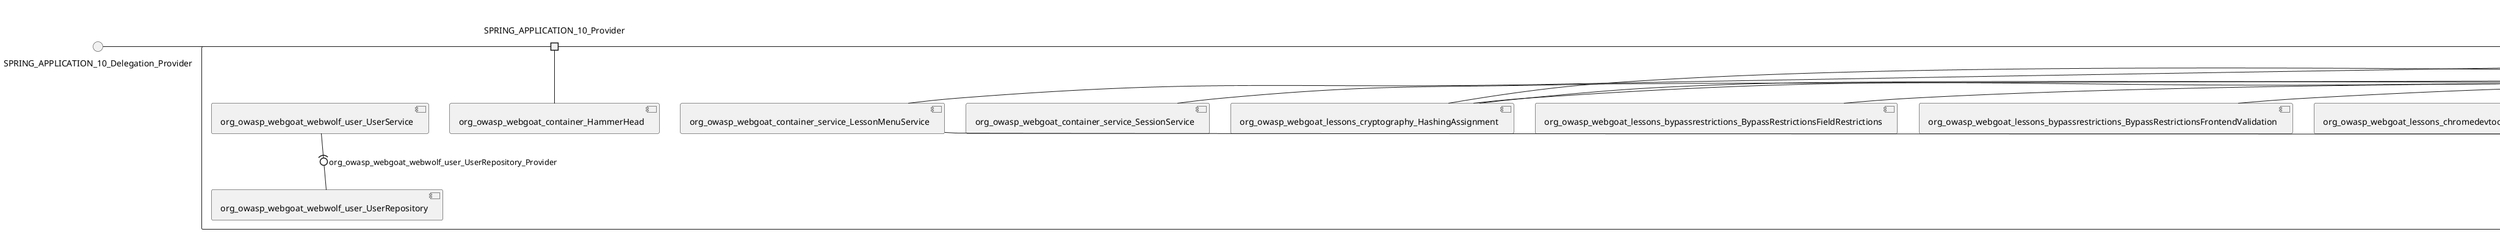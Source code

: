 @startuml
skinparam fixCircleLabelOverlapping true
skinparam componentStyle uml2
() SPRING_APPLICATION_10_Delegation_Provider
() SPRING_APPLICATION_11_Delegation_Provider
() SPRING_APPLICATION_2_Delegation_Provider
() SPRING_APPLICATION_3_Delegation_Provider
() SPRING_APPLICATION_4_Delegation_Provider
() SPRING_APPLICATION_5_Delegation_Provider
() SPRING_APPLICATION_6_Delegation_Provider
() SPRING_APPLICATION_7_Delegation_Provider
() SPRING_APPLICATION_8_Delegation_Provider
() SPRING_APPLICATION_9_Delegation_Provider
() SPRING_APPLICATION_BypassRestrictions_FieldRestrictions_POST_Delegation_Provider
() SPRING_APPLICATION_BypassRestrictions_frontendValidation_POST_Delegation_Provider
() SPRING_APPLICATION_ChromeDevTools_dummy_POST_Delegation_Provider
() SPRING_APPLICATION_ChromeDevTools_network_POST_Delegation_Provider
() SPRING_APPLICATION_CrossSiteScriptingStored_stored_xss_POST_Delegation_Provider
() SPRING_APPLICATION_CrossSiteScriptingStored_stored_xss_follow_up_POST_Delegation_Provider
() SPRING_APPLICATION_CrossSiteScripting_attack1_POST_Delegation_Provider
() SPRING_APPLICATION_CrossSiteScripting_attack3_POST_Delegation_Provider
() SPRING_APPLICATION_CrossSiteScripting_attack4_POST_Delegation_Provider
() SPRING_APPLICATION_CrossSiteScripting_attack5a_GET_Delegation_Provider
() SPRING_APPLICATION_CrossSiteScripting_attack6a_POST_Delegation_Provider
() SPRING_APPLICATION_CrossSiteScripting_dom_follow_up_POST_Delegation_Provider
() SPRING_APPLICATION_CrossSiteScripting_phone_home_xss_POST_Delegation_Provider
() SPRING_APPLICATION_CrossSiteScripting_quiz_GET_POST_Delegation_Provider
() SPRING_APPLICATION_Delegation_Provider
() SPRING_APPLICATION_GET_10_Delegation_Provider
() SPRING_APPLICATION_GET_11_Delegation_Provider
() SPRING_APPLICATION_GET_12_Delegation_Provider
() SPRING_APPLICATION_GET_13_Delegation_Provider
() SPRING_APPLICATION_GET_14_Delegation_Provider
() SPRING_APPLICATION_GET_2_Delegation_Provider
() SPRING_APPLICATION_GET_3_Delegation_Provider
() SPRING_APPLICATION_GET_4_Delegation_Provider
() SPRING_APPLICATION_GET_5_Delegation_Provider
() SPRING_APPLICATION_GET_6_Delegation_Provider
() SPRING_APPLICATION_GET_7_Delegation_Provider
() SPRING_APPLICATION_GET_8_Delegation_Provider
() SPRING_APPLICATION_GET_9_Delegation_Provider
() SPRING_APPLICATION_GET_Delegation_Provider
() SPRING_APPLICATION_HtmlTampering_task_POST_Delegation_Provider
() SPRING_APPLICATION_HttpBasics_attack1_POST_Delegation_Provider
() SPRING_APPLICATION_HttpBasics_attack2_POST_Delegation_Provider
() SPRING_APPLICATION_IDOR_diff_attributes_POST_Delegation_Provider
() SPRING_APPLICATION_IDOR_login_POST_Delegation_Provider
() SPRING_APPLICATION_IDOR_profile_alt_path_POST_Delegation_Provider
() SPRING_APPLICATION_InsecureDeserialization_task_POST_Delegation_Provider
() SPRING_APPLICATION_InsecureLogin_Delegation_Provider
() SPRING_APPLICATION_JWT_decode_POST_Delegation_Provider
() SPRING_APPLICATION_JWT_jku_Delegation_Provider
() SPRING_APPLICATION_JWT_kid_Delegation_Provider
() SPRING_APPLICATION_JWT_quiz_GET_POST_Delegation_Provider
() SPRING_APPLICATION_JWT_refresh_Delegation_Provider
() SPRING_APPLICATION_JWT_secret_POST_Delegation_Provider
() SPRING_APPLICATION_JWT_votings_Delegation_Provider
() SPRING_APPLICATION_LogSpoofing_log_bleeding_POST_Delegation_Provider
() SPRING_APPLICATION_LogSpoofing_log_spoofing_POST_Delegation_Provider
() SPRING_APPLICATION_POST_10_Delegation_Provider
() SPRING_APPLICATION_POST_11_Delegation_Provider
() SPRING_APPLICATION_POST_12_Delegation_Provider
() SPRING_APPLICATION_POST_13_Delegation_Provider
() SPRING_APPLICATION_POST_14_Delegation_Provider
() SPRING_APPLICATION_POST_15_Delegation_Provider
() SPRING_APPLICATION_POST_16_Delegation_Provider
() SPRING_APPLICATION_POST_17_Delegation_Provider
() SPRING_APPLICATION_POST_18_Delegation_Provider
() SPRING_APPLICATION_POST_2_Delegation_Provider
() SPRING_APPLICATION_POST_3_Delegation_Provider
() SPRING_APPLICATION_POST_4_Delegation_Provider
() SPRING_APPLICATION_POST_5_Delegation_Provider
() SPRING_APPLICATION_POST_6_Delegation_Provider
() SPRING_APPLICATION_POST_7_Delegation_Provider
() SPRING_APPLICATION_POST_8_Delegation_Provider
() SPRING_APPLICATION_POST_9_Delegation_Provider
() SPRING_APPLICATION_POST_Delegation_Provider
() SPRING_APPLICATION_PUT_Delegation_Provider
() SPRING_APPLICATION_PasswordReset_ForgotPassword_create_password_reset_link_POST_Delegation_Provider
() SPRING_APPLICATION_PasswordReset_SecurityQuestions_POST_Delegation_Provider
() SPRING_APPLICATION_PasswordReset_reset_Delegation_Provider
() SPRING_APPLICATION_PasswordReset_simple_mail_reset_POST_Delegation_Provider
() SPRING_APPLICATION_PathTraversal_profile_picture_GET_Delegation_Provider
() SPRING_APPLICATION_PathTraversal_profile_picture_fix_GET_Delegation_Provider
() SPRING_APPLICATION_PathTraversal_profile_upload_POST_Delegation_Provider
() SPRING_APPLICATION_PathTraversal_profile_upload_fix_POST_Delegation_Provider
() SPRING_APPLICATION_PathTraversal_profile_upload_remove_user_input_POST_Delegation_Provider
() SPRING_APPLICATION_PathTraversal_random_POST_Delegation_Provider
() SPRING_APPLICATION_PathTraversal_random_picture_GET_Delegation_Provider
() SPRING_APPLICATION_PathTraversal_zip_slip_Delegation_Provider
() SPRING_APPLICATION_SSRF_task1_POST_Delegation_Provider
() SPRING_APPLICATION_SSRF_task2_POST_Delegation_Provider
() SPRING_APPLICATION_SecurePasswords_assignment_POST_Delegation_Provider
() SPRING_APPLICATION_SqlInjectionAdvanced_attack6a_POST_Delegation_Provider
() SPRING_APPLICATION_SqlInjectionAdvanced_attack6b_POST_Delegation_Provider
() SPRING_APPLICATION_SqlInjectionAdvanced_challenge_Login_POST_Delegation_Provider
() SPRING_APPLICATION_SqlInjectionAdvanced_challenge_PUT_Delegation_Provider
() SPRING_APPLICATION_SqlInjectionAdvanced_quiz_GET_POST_Delegation_Provider
() SPRING_APPLICATION_SqlInjectionMitigations_attack10a_POST_Delegation_Provider
() SPRING_APPLICATION_SqlInjectionMitigations_attack10b_POST_Delegation_Provider
() SPRING_APPLICATION_SqlInjectionMitigations_attack12a_POST_Delegation_Provider
() SPRING_APPLICATION_SqlInjectionMitigations_servers_GET_Delegation_Provider
() SPRING_APPLICATION_SqlInjection_assignment5a_POST_Delegation_Provider
() SPRING_APPLICATION_SqlInjection_assignment5b_POST_Delegation_Provider
() SPRING_APPLICATION_SqlInjection_attack10_POST_Delegation_Provider
() SPRING_APPLICATION_SqlInjection_attack2_POST_Delegation_Provider
() SPRING_APPLICATION_SqlInjection_attack3_POST_Delegation_Provider
() SPRING_APPLICATION_SqlInjection_attack4_POST_Delegation_Provider
() SPRING_APPLICATION_SqlInjection_attack5_POST_Delegation_Provider
() SPRING_APPLICATION_SqlInjection_attack8_POST_Delegation_Provider
() SPRING_APPLICATION_SqlInjection_attack9_POST_Delegation_Provider
() SPRING_APPLICATION_SqlOnlyInputValidationOnKeywords_attack_POST_Delegation_Provider
() SPRING_APPLICATION_SqlOnlyInputValidation_attack_POST_Delegation_Provider
() SPRING_APPLICATION_VulnerableComponents_attack1_POST_Delegation_Provider
() SPRING_APPLICATION_WebWolf_GET_Delegation_Provider
() SPRING_APPLICATION_WebWolf_landing_Delegation_Provider
() SPRING_APPLICATION_WebWolf_mail_Delegation_Provider
() SPRING_APPLICATION_challenge_1_POST_Delegation_Provider
() SPRING_APPLICATION_challenge_5_POST_Delegation_Provider
() SPRING_APPLICATION_challenge_7_Delegation_Provider
() SPRING_APPLICATION_challenge_8_Delegation_Provider
() SPRING_APPLICATION_challenge_logo_Delegation_Provider
() SPRING_APPLICATION_cia_quiz_GET_POST_Delegation_Provider
() SPRING_APPLICATION_clientSideFiltering_attack1_POST_Delegation_Provider
() SPRING_APPLICATION_clientSideFiltering_challenge_store_coupons_GET_Delegation_Provider
() SPRING_APPLICATION_clientSideFiltering_getItForFree_POST_Delegation_Provider
() SPRING_APPLICATION_clientSideFiltering_salaries_GET_Delegation_Provider
() SPRING_APPLICATION_crypto_encoding_basic_auth_POST_Delegation_Provider
() SPRING_APPLICATION_crypto_encoding_xor_POST_Delegation_Provider
() SPRING_APPLICATION_crypto_hashing_POST_Delegation_Provider
() SPRING_APPLICATION_crypto_secure_defaults_POST_Delegation_Provider
() SPRING_APPLICATION_crypto_signing_verify_POST_Delegation_Provider
() SPRING_APPLICATION_csrf_feedback_message_POST_Delegation_Provider
() SPRING_APPLICATION_csrf_review_POST_Delegation_Provider
() SPRING_APPLICATION_files_GET_Delegation_Provider
() SPRING_APPLICATION_fileupload_POST_Delegation_Provider
() SPRING_APPLICATION_jwt_Delegation_Provider
() SPRING_APPLICATION_landing_Delegation_Provider
() SPRING_APPLICATION_lesson_template_Delegation_Provider
() SPRING_APPLICATION_login_oauth_mvc_GET_Delegation_Provider
() SPRING_APPLICATION_mail_DELETE_GET_POST_Delegation_Provider
() SPRING_APPLICATION_register_mvc_POST_Delegation_Provider
() SPRING_APPLICATION_registration_GET_Delegation_Provider
() SPRING_APPLICATION_requests_GET_Delegation_Provider
() SPRING_APPLICATION_scoreboard_data_GET_Delegation_Provider
() SPRING_APPLICATION_server_directory_GET_Delegation_Provider
() SPRING_APPLICATION_service_debug_labels_mvc_Delegation_Provider
() SPRING_APPLICATION_service_lessonoverview_mvc_GET_Delegation_Provider
() SPRING_APPLICATION_xxe_comments_GET_Delegation_Provider
rectangle System {
[org_owasp_webgoat_container_HammerHead] [[webgoat-webgoat.repository#_DO6u0syfEe-H7v1DrfFcMg]]
[org_owasp_webgoat_container_WebWolfRedirect] [[webgoat-webgoat.repository#_DO6u0syfEe-H7v1DrfFcMg]]
[org_owasp_webgoat_container_controller_StartLesson] [[webgoat-webgoat.repository#_DO6u0syfEe-H7v1DrfFcMg]]
[org_owasp_webgoat_container_controller_Welcome] [[webgoat-webgoat.repository#_DO6u0syfEe-H7v1DrfFcMg]]
[org_owasp_webgoat_container_i18n_PluginMessages_Provider] [[webgoat-webgoat.repository#_DO6u0syfEe-H7v1DrfFcMg]]
[org_owasp_webgoat_container_report_ReportCardController] [[webgoat-webgoat.repository#_DO6u0syfEe-H7v1DrfFcMg]]
[org_owasp_webgoat_container_service_EnvironmentService] [[webgoat-webgoat.repository#_DO6u0syfEe-H7v1DrfFcMg]]
[org_owasp_webgoat_container_service_HintService] [[webgoat-webgoat.repository#_DO6u0syfEe-H7v1DrfFcMg]]
[org_owasp_webgoat_container_service_LabelDebugService] [[webgoat-webgoat.repository#_DO6u0syfEe-H7v1DrfFcMg]]
[org_owasp_webgoat_container_service_LabelService] [[webgoat-webgoat.repository#_DO6u0syfEe-H7v1DrfFcMg]]
[org_owasp_webgoat_container_service_LessonInfoService] [[webgoat-webgoat.repository#_DO6u0syfEe-H7v1DrfFcMg]]
[org_owasp_webgoat_container_service_LessonMenuService] [[webgoat-webgoat.repository#_DO6u0syfEe-H7v1DrfFcMg]]
[org_owasp_webgoat_container_service_LessonProgressService] [[webgoat-webgoat.repository#_DO6u0syfEe-H7v1DrfFcMg]]
[org_owasp_webgoat_container_service_RestartLessonService] [[webgoat-webgoat.repository#_DO6u0syfEe-H7v1DrfFcMg]]
[org_owasp_webgoat_container_service_SessionService] [[webgoat-webgoat.repository#_DO6u0syfEe-H7v1DrfFcMg]]
[org_owasp_webgoat_container_session_LessonSession_Provider] [[webgoat-webgoat.repository#_DO6u0syfEe-H7v1DrfFcMg]]
[org_owasp_webgoat_container_users_RegistrationController] [[webgoat-webgoat.repository#_DO6u0syfEe-H7v1DrfFcMg]]
[org_owasp_webgoat_container_users_Scoreboard] [[webgoat-webgoat.repository#_DO6u0syfEe-H7v1DrfFcMg]]
[org_owasp_webgoat_container_users_UserProgressRepository] [[webgoat-webgoat.repository#_DO6u0syfEe-H7v1DrfFcMg]]
[org_owasp_webgoat_container_users_UserRepository] [[webgoat-webgoat.repository#_DO6u0syfEe-H7v1DrfFcMg]]
[org_owasp_webgoat_container_users_UserService] [[webgoat-webgoat.repository#_DO6u0syfEe-H7v1DrfFcMg]]
[org_owasp_webgoat_lessons_authbypass_VerifyAccount] [[webgoat-webgoat.repository#_DO6u0syfEe-H7v1DrfFcMg]]
[org_owasp_webgoat_lessons_bypassrestrictions_BypassRestrictionsFieldRestrictions] [[webgoat-webgoat.repository#_DO6u0syfEe-H7v1DrfFcMg]]
[org_owasp_webgoat_lessons_bypassrestrictions_BypassRestrictionsFrontendValidation] [[webgoat-webgoat.repository#_DO6u0syfEe-H7v1DrfFcMg]]
[org_owasp_webgoat_lessons_challenges_FlagController] [[webgoat-webgoat.repository#_DO6u0syfEe-H7v1DrfFcMg]]
[org_owasp_webgoat_lessons_challenges_challenge1_Assignment1] [[webgoat-webgoat.repository#_DO6u0syfEe-H7v1DrfFcMg]]
[org_owasp_webgoat_lessons_challenges_challenge1_ImageServlet] [[webgoat-webgoat.repository#_DO6u0syfEe-H7v1DrfFcMg]]
[org_owasp_webgoat_lessons_challenges_challenge5_Assignment5] [[webgoat-webgoat.repository#_DO6u0syfEe-H7v1DrfFcMg]]
[org_owasp_webgoat_lessons_challenges_challenge7_Assignment7] [[webgoat-webgoat.repository#_DO6u0syfEe-H7v1DrfFcMg]]
[org_owasp_webgoat_lessons_challenges_challenge8_Assignment8] [[webgoat-webgoat.repository#_DO6u0syfEe-H7v1DrfFcMg]]
[org_owasp_webgoat_lessons_chromedevtools_NetworkDummy] [[webgoat-webgoat.repository#_DO6u0syfEe-H7v1DrfFcMg]]
[org_owasp_webgoat_lessons_chromedevtools_NetworkLesson] [[webgoat-webgoat.repository#_DO6u0syfEe-H7v1DrfFcMg]]
[org_owasp_webgoat_lessons_cia_CIAQuiz] [[webgoat-webgoat.repository#_DO6u0syfEe-H7v1DrfFcMg]]
[org_owasp_webgoat_lessons_clientsidefiltering_ClientSideFilteringAssignment] [[webgoat-webgoat.repository#_DO6u0syfEe-H7v1DrfFcMg]]
[org_owasp_webgoat_lessons_clientsidefiltering_ClientSideFilteringFreeAssignment] [[webgoat-webgoat.repository#_DO6u0syfEe-H7v1DrfFcMg]]
[org_owasp_webgoat_lessons_clientsidefiltering_Salaries] [[webgoat-webgoat.repository#_DO6u0syfEe-H7v1DrfFcMg]]
[org_owasp_webgoat_lessons_clientsidefiltering_ShopEndpoint] [[webgoat-webgoat.repository#_DO6u0syfEe-H7v1DrfFcMg]]
[org_owasp_webgoat_lessons_cryptography_EncodingAssignment] [[webgoat-webgoat.repository#_DO6u0syfEe-H7v1DrfFcMg]]
[org_owasp_webgoat_lessons_cryptography_HashingAssignment] [[webgoat-webgoat.repository#_DO6u0syfEe-H7v1DrfFcMg]]
[org_owasp_webgoat_lessons_cryptography_SecureDefaultsAssignment] [[webgoat-webgoat.repository#_DO6u0syfEe-H7v1DrfFcMg]]
[org_owasp_webgoat_lessons_cryptography_SigningAssignment] [[webgoat-webgoat.repository#_DO6u0syfEe-H7v1DrfFcMg]]
[org_owasp_webgoat_lessons_cryptography_XOREncodingAssignment] [[webgoat-webgoat.repository#_DO6u0syfEe-H7v1DrfFcMg]]
[org_owasp_webgoat_lessons_csrf_CSRFConfirmFlag1] [[webgoat-webgoat.repository#_DO6u0syfEe-H7v1DrfFcMg]]
[org_owasp_webgoat_lessons_csrf_CSRFFeedback] [[webgoat-webgoat.repository#_DO6u0syfEe-H7v1DrfFcMg]]
[org_owasp_webgoat_lessons_csrf_CSRFGetFlag] [[webgoat-webgoat.repository#_DO6u0syfEe-H7v1DrfFcMg]]
[org_owasp_webgoat_lessons_csrf_CSRFLogin] [[webgoat-webgoat.repository#_DO6u0syfEe-H7v1DrfFcMg]]
[org_owasp_webgoat_lessons_csrf_ForgedReviews] [[webgoat-webgoat.repository#_DO6u0syfEe-H7v1DrfFcMg]]
[org_owasp_webgoat_lessons_deserialization_InsecureDeserializationTask] [[webgoat-webgoat.repository#_DO6u0syfEe-H7v1DrfFcMg]]
[org_owasp_webgoat_lessons_hijacksession_HijackSessionAssignment] [[webgoat-webgoat.repository#_DO6u0syfEe-H7v1DrfFcMg]]
[org_owasp_webgoat_lessons_htmltampering_HtmlTamperingTask] [[webgoat-webgoat.repository#_DO6u0syfEe-H7v1DrfFcMg]]
[org_owasp_webgoat_lessons_httpbasics_HttpBasicsLesson] [[webgoat-webgoat.repository#_DO6u0syfEe-H7v1DrfFcMg]]
[org_owasp_webgoat_lessons_httpbasics_HttpBasicsQuiz] [[webgoat-webgoat.repository#_DO6u0syfEe-H7v1DrfFcMg]]
[org_owasp_webgoat_lessons_httpproxies_HttpBasicsInterceptRequest] [[webgoat-webgoat.repository#_DO6u0syfEe-H7v1DrfFcMg]]
[org_owasp_webgoat_lessons_idor_IDORDiffAttributes] [[webgoat-webgoat.repository#_DO6u0syfEe-H7v1DrfFcMg]]
[org_owasp_webgoat_lessons_idor_IDOREditOtherProfile] [[webgoat-webgoat.repository#_DO6u0syfEe-H7v1DrfFcMg]]
[org_owasp_webgoat_lessons_idor_IDORLogin] [[webgoat-webgoat.repository#_DO6u0syfEe-H7v1DrfFcMg]]
[org_owasp_webgoat_lessons_idor_IDORViewOtherProfile] [[webgoat-webgoat.repository#_DO6u0syfEe-H7v1DrfFcMg]]
[org_owasp_webgoat_lessons_idor_IDORViewOwnProfile] [[webgoat-webgoat.repository#_DO6u0syfEe-H7v1DrfFcMg]]
[org_owasp_webgoat_lessons_idor_IDORViewOwnProfileAltUrl] [[webgoat-webgoat.repository#_DO6u0syfEe-H7v1DrfFcMg]]
[org_owasp_webgoat_lessons_insecurelogin_InsecureLoginTask] [[webgoat-webgoat.repository#_DO6u0syfEe-H7v1DrfFcMg]]
[org_owasp_webgoat_lessons_jwt_JWTDecodeEndpoint] [[webgoat-webgoat.repository#_DO6u0syfEe-H7v1DrfFcMg]]
[org_owasp_webgoat_lessons_jwt_JWTQuiz] [[webgoat-webgoat.repository#_DO6u0syfEe-H7v1DrfFcMg]]
[org_owasp_webgoat_lessons_jwt_JWTRefreshEndpoint] [[webgoat-webgoat.repository#_DO6u0syfEe-H7v1DrfFcMg]]
[org_owasp_webgoat_lessons_jwt_JWTSecretKeyEndpoint] [[webgoat-webgoat.repository#_DO6u0syfEe-H7v1DrfFcMg]]
[org_owasp_webgoat_lessons_jwt_JWTVotesEndpoint] [[webgoat-webgoat.repository#_DO6u0syfEe-H7v1DrfFcMg]]
[org_owasp_webgoat_lessons_jwt_claimmisuse_JWTHeaderJKUEndpoint] [[webgoat-webgoat.repository#_DO6u0syfEe-H7v1DrfFcMg]]
[org_owasp_webgoat_lessons_jwt_claimmisuse_JWTHeaderKIDEndpoint] [[webgoat-webgoat.repository#_DO6u0syfEe-H7v1DrfFcMg]]
[org_owasp_webgoat_lessons_lessontemplate_SampleAttack] [[webgoat-webgoat.repository#_DO6u0syfEe-H7v1DrfFcMg]]
[org_owasp_webgoat_lessons_logging_LogBleedingTask] [[webgoat-webgoat.repository#_DO6u0syfEe-H7v1DrfFcMg]]
[org_owasp_webgoat_lessons_logging_LogSpoofingTask] [[webgoat-webgoat.repository#_DO6u0syfEe-H7v1DrfFcMg]]
[org_owasp_webgoat_lessons_missingac_MissingFunctionACHiddenMenus] [[webgoat-webgoat.repository#_DO6u0syfEe-H7v1DrfFcMg]]
[org_owasp_webgoat_lessons_missingac_MissingFunctionACUsers] [[webgoat-webgoat.repository#_DO6u0syfEe-H7v1DrfFcMg]]
[org_owasp_webgoat_lessons_missingac_MissingFunctionACYourHash] [[webgoat-webgoat.repository#_DO6u0syfEe-H7v1DrfFcMg]]
[org_owasp_webgoat_lessons_missingac_MissingFunctionACYourHashAdmin] [[webgoat-webgoat.repository#_DO6u0syfEe-H7v1DrfFcMg]]
[org_owasp_webgoat_lessons_passwordreset_QuestionsAssignment] [[webgoat-webgoat.repository#_DO6u0syfEe-H7v1DrfFcMg]]
[org_owasp_webgoat_lessons_passwordreset_ResetLinkAssignment] [[webgoat-webgoat.repository#_DO6u0syfEe-H7v1DrfFcMg]]
[org_owasp_webgoat_lessons_passwordreset_ResetLinkAssignmentForgotPassword] [[webgoat-webgoat.repository#_DO6u0syfEe-H7v1DrfFcMg]]
[org_owasp_webgoat_lessons_passwordreset_SecurityQuestionAssignment] [[webgoat-webgoat.repository#_DO6u0syfEe-H7v1DrfFcMg]]
[org_owasp_webgoat_lessons_passwordreset_SimpleMailAssignment] [[webgoat-webgoat.repository#_DO6u0syfEe-H7v1DrfFcMg]]
[org_owasp_webgoat_lessons_pathtraversal_ProfileUpload] [[webgoat-webgoat.repository#_DO6u0syfEe-H7v1DrfFcMg]]
[org_owasp_webgoat_lessons_pathtraversal_ProfileUploadFix] [[webgoat-webgoat.repository#_DO6u0syfEe-H7v1DrfFcMg]]
[org_owasp_webgoat_lessons_pathtraversal_ProfileUploadRemoveUserInput] [[webgoat-webgoat.repository#_DO6u0syfEe-H7v1DrfFcMg]]
[org_owasp_webgoat_lessons_pathtraversal_ProfileUploadRetrieval] [[webgoat-webgoat.repository#_DO6u0syfEe-H7v1DrfFcMg]]
[org_owasp_webgoat_lessons_pathtraversal_ProfileZipSlip] [[webgoat-webgoat.repository#_DO6u0syfEe-H7v1DrfFcMg]]
[org_owasp_webgoat_lessons_securepasswords_SecurePasswordsAssignment] [[webgoat-webgoat.repository#_DO6u0syfEe-H7v1DrfFcMg]]
[org_owasp_webgoat_lessons_spoofcookie_SpoofCookieAssignment] [[webgoat-webgoat.repository#_DO6u0syfEe-H7v1DrfFcMg]]
[org_owasp_webgoat_lessons_sqlinjection_advanced_SqlInjectionChallenge] [[webgoat-webgoat.repository#_DO6u0syfEe-H7v1DrfFcMg]]
[org_owasp_webgoat_lessons_sqlinjection_advanced_SqlInjectionChallengeLogin] [[webgoat-webgoat.repository#_DO6u0syfEe-H7v1DrfFcMg]]
[org_owasp_webgoat_lessons_sqlinjection_advanced_SqlInjectionLesson6a] [[webgoat-webgoat.repository#_DO6u0syfEe-H7v1DrfFcMg]]
[org_owasp_webgoat_lessons_sqlinjection_advanced_SqlInjectionLesson6b] [[webgoat-webgoat.repository#_DO6u0syfEe-H7v1DrfFcMg]]
[org_owasp_webgoat_lessons_sqlinjection_advanced_SqlInjectionQuiz] [[webgoat-webgoat.repository#_DO6u0syfEe-H7v1DrfFcMg]]
[org_owasp_webgoat_lessons_sqlinjection_introduction_SqlInjectionLesson10] [[webgoat-webgoat.repository#_DO6u0syfEe-H7v1DrfFcMg]]
[org_owasp_webgoat_lessons_sqlinjection_introduction_SqlInjectionLesson2] [[webgoat-webgoat.repository#_DO6u0syfEe-H7v1DrfFcMg]]
[org_owasp_webgoat_lessons_sqlinjection_introduction_SqlInjectionLesson3] [[webgoat-webgoat.repository#_DO6u0syfEe-H7v1DrfFcMg]]
[org_owasp_webgoat_lessons_sqlinjection_introduction_SqlInjectionLesson4] [[webgoat-webgoat.repository#_DO6u0syfEe-H7v1DrfFcMg]]
[org_owasp_webgoat_lessons_sqlinjection_introduction_SqlInjectionLesson5] [[webgoat-webgoat.repository#_DO6u0syfEe-H7v1DrfFcMg]]
[org_owasp_webgoat_lessons_sqlinjection_introduction_SqlInjectionLesson5a] [[webgoat-webgoat.repository#_DO6u0syfEe-H7v1DrfFcMg]]
[org_owasp_webgoat_lessons_sqlinjection_introduction_SqlInjectionLesson5b] [[webgoat-webgoat.repository#_DO6u0syfEe-H7v1DrfFcMg]]
[org_owasp_webgoat_lessons_sqlinjection_introduction_SqlInjectionLesson8] [[webgoat-webgoat.repository#_DO6u0syfEe-H7v1DrfFcMg]]
[org_owasp_webgoat_lessons_sqlinjection_introduction_SqlInjectionLesson9] [[webgoat-webgoat.repository#_DO6u0syfEe-H7v1DrfFcMg]]
[org_owasp_webgoat_lessons_sqlinjection_mitigation_Servers] [[webgoat-webgoat.repository#_DO6u0syfEe-H7v1DrfFcMg]]
[org_owasp_webgoat_lessons_sqlinjection_mitigation_SqlInjectionLesson10a] [[webgoat-webgoat.repository#_DO6u0syfEe-H7v1DrfFcMg]]
[org_owasp_webgoat_lessons_sqlinjection_mitigation_SqlInjectionLesson10b] [[webgoat-webgoat.repository#_DO6u0syfEe-H7v1DrfFcMg]]
[org_owasp_webgoat_lessons_sqlinjection_mitigation_SqlInjectionLesson13] [[webgoat-webgoat.repository#_DO6u0syfEe-H7v1DrfFcMg]]
[org_owasp_webgoat_lessons_sqlinjection_mitigation_SqlOnlyInputValidation] [[webgoat-webgoat.repository#_DO6u0syfEe-H7v1DrfFcMg]]
[org_owasp_webgoat_lessons_sqlinjection_mitigation_SqlOnlyInputValidationOnKeywords] [[webgoat-webgoat.repository#_DO6u0syfEe-H7v1DrfFcMg]]
[org_owasp_webgoat_lessons_ssrf_SSRFTask1] [[webgoat-webgoat.repository#_DO6u0syfEe-H7v1DrfFcMg]]
[org_owasp_webgoat_lessons_ssrf_SSRFTask2] [[webgoat-webgoat.repository#_DO6u0syfEe-H7v1DrfFcMg]]
[org_owasp_webgoat_lessons_vulnerablecomponents_VulnerableComponentsLesson] [[webgoat-webgoat.repository#_DO6u0syfEe-H7v1DrfFcMg]]
[org_owasp_webgoat_lessons_webwolfintroduction_LandingAssignment] [[webgoat-webgoat.repository#_DO6u0syfEe-H7v1DrfFcMg]]
[org_owasp_webgoat_lessons_webwolfintroduction_MailAssignment] [[webgoat-webgoat.repository#_DO6u0syfEe-H7v1DrfFcMg]]
[org_owasp_webgoat_lessons_xss_CrossSiteScriptingLesson1] [[webgoat-webgoat.repository#_DO6u0syfEe-H7v1DrfFcMg]]
[org_owasp_webgoat_lessons_xss_CrossSiteScriptingLesson5a] [[webgoat-webgoat.repository#_DO6u0syfEe-H7v1DrfFcMg]]
[org_owasp_webgoat_lessons_xss_CrossSiteScriptingLesson6a] [[webgoat-webgoat.repository#_DO6u0syfEe-H7v1DrfFcMg]]
[org_owasp_webgoat_lessons_xss_CrossSiteScriptingQuiz] [[webgoat-webgoat.repository#_DO6u0syfEe-H7v1DrfFcMg]]
[org_owasp_webgoat_lessons_xss_DOMCrossSiteScripting] [[webgoat-webgoat.repository#_DO6u0syfEe-H7v1DrfFcMg]]
[org_owasp_webgoat_lessons_xss_DOMCrossSiteScriptingVerifier] [[webgoat-webgoat.repository#_DO6u0syfEe-H7v1DrfFcMg]]
[org_owasp_webgoat_lessons_xss_mitigation_CrossSiteScriptingLesson3] [[webgoat-webgoat.repository#_DO6u0syfEe-H7v1DrfFcMg]]
[org_owasp_webgoat_lessons_xss_mitigation_CrossSiteScriptingLesson4] [[webgoat-webgoat.repository#_DO6u0syfEe-H7v1DrfFcMg]]
[org_owasp_webgoat_lessons_xss_stored_StoredCrossSiteScriptingVerifier] [[webgoat-webgoat.repository#_DO6u0syfEe-H7v1DrfFcMg]]
[org_owasp_webgoat_lessons_xss_stored_StoredXssComments] [[webgoat-webgoat.repository#_DO6u0syfEe-H7v1DrfFcMg]]
[org_owasp_webgoat_lessons_xxe_BlindSendFileAssignment] [[webgoat-webgoat.repository#_DO6u0syfEe-H7v1DrfFcMg]]
[org_owasp_webgoat_lessons_xxe_CommentsEndpoint] [[webgoat-webgoat.repository#_DO6u0syfEe-H7v1DrfFcMg]]
[org_owasp_webgoat_lessons_xxe_ContentTypeAssignment] [[webgoat-webgoat.repository#_DO6u0syfEe-H7v1DrfFcMg]]
[org_owasp_webgoat_lessons_xxe_SimpleXXE] [[webgoat-webgoat.repository#_DO6u0syfEe-H7v1DrfFcMg]]
[org_owasp_webgoat_webwolf_FileServer] [[webgoat-webgoat.repository#_DO6u0syfEe-H7v1DrfFcMg]]
[org_owasp_webgoat_webwolf_jwt_JWTController] [[webgoat-webgoat.repository#_DO6u0syfEe-H7v1DrfFcMg]]
[org_owasp_webgoat_webwolf_mailbox_MailboxController] [[webgoat-webgoat.repository#_DO6u0syfEe-H7v1DrfFcMg]]
[org_owasp_webgoat_webwolf_mailbox_MailboxRepository] [[webgoat-webgoat.repository#_DO6u0syfEe-H7v1DrfFcMg]]
[org_owasp_webgoat_webwolf_requests_LandingPage] [[webgoat-webgoat.repository#_DO6u0syfEe-H7v1DrfFcMg]]
[org_owasp_webgoat_webwolf_requests_Requests] [[webgoat-webgoat.repository#_DO6u0syfEe-H7v1DrfFcMg]]
[org_owasp_webgoat_webwolf_user_UserRepository] [[webgoat-webgoat.repository#_DO6u0syfEe-H7v1DrfFcMg]]
[org_owasp_webgoat_webwolf_user_UserService] [[webgoat-webgoat.repository#_DO6u0syfEe-H7v1DrfFcMg]]
port SPRING_APPLICATION_10_Provider
SPRING_APPLICATION_10_Delegation_Provider - SPRING_APPLICATION_10_Provider
SPRING_APPLICATION_10_Provider - [org_owasp_webgoat_container_HammerHead]
port SPRING_APPLICATION_11_Provider
SPRING_APPLICATION_11_Delegation_Provider - SPRING_APPLICATION_11_Provider
SPRING_APPLICATION_11_Provider - [org_owasp_webgoat_lessons_xxe_SimpleXXE]
port SPRING_APPLICATION_2_Provider
SPRING_APPLICATION_2_Delegation_Provider - SPRING_APPLICATION_2_Provider
SPRING_APPLICATION_2_Provider - [org_owasp_webgoat_lessons_cryptography_HashingAssignment]
port SPRING_APPLICATION_3_Provider
SPRING_APPLICATION_3_Delegation_Provider - SPRING_APPLICATION_3_Provider
SPRING_APPLICATION_3_Provider - [org_owasp_webgoat_lessons_cryptography_SigningAssignment]
port SPRING_APPLICATION_4_Provider
SPRING_APPLICATION_4_Delegation_Provider - SPRING_APPLICATION_4_Provider
SPRING_APPLICATION_4_Provider - [org_owasp_webgoat_container_service_LessonMenuService]
port SPRING_APPLICATION_5_Provider
SPRING_APPLICATION_5_Delegation_Provider - SPRING_APPLICATION_5_Provider
SPRING_APPLICATION_5_Provider - [org_owasp_webgoat_container_service_LabelDebugService]
port SPRING_APPLICATION_6_Provider
SPRING_APPLICATION_6_Delegation_Provider - SPRING_APPLICATION_6_Provider
SPRING_APPLICATION_6_Provider - [org_owasp_webgoat_container_service_SessionService]
port SPRING_APPLICATION_7_Provider
SPRING_APPLICATION_7_Delegation_Provider - SPRING_APPLICATION_7_Provider
SPRING_APPLICATION_7_Provider - [org_owasp_webgoat_lessons_cryptography_HashingAssignment]
port SPRING_APPLICATION_8_Provider
SPRING_APPLICATION_8_Delegation_Provider - SPRING_APPLICATION_8_Provider
SPRING_APPLICATION_8_Provider - [org_owasp_webgoat_lessons_jwt_JWTSecretKeyEndpoint]
port SPRING_APPLICATION_9_Provider
SPRING_APPLICATION_9_Delegation_Provider - SPRING_APPLICATION_9_Provider
SPRING_APPLICATION_9_Provider - [org_owasp_webgoat_webwolf_FileServer]
port SPRING_APPLICATION_BypassRestrictions_FieldRestrictions_POST_Provider
SPRING_APPLICATION_BypassRestrictions_FieldRestrictions_POST_Delegation_Provider - SPRING_APPLICATION_BypassRestrictions_FieldRestrictions_POST_Provider
SPRING_APPLICATION_BypassRestrictions_FieldRestrictions_POST_Provider - [org_owasp_webgoat_lessons_bypassrestrictions_BypassRestrictionsFieldRestrictions]
port SPRING_APPLICATION_BypassRestrictions_frontendValidation_POST_Provider
SPRING_APPLICATION_BypassRestrictions_frontendValidation_POST_Delegation_Provider - SPRING_APPLICATION_BypassRestrictions_frontendValidation_POST_Provider
SPRING_APPLICATION_BypassRestrictions_frontendValidation_POST_Provider - [org_owasp_webgoat_lessons_bypassrestrictions_BypassRestrictionsFrontendValidation]
port SPRING_APPLICATION_ChromeDevTools_dummy_POST_Provider
SPRING_APPLICATION_ChromeDevTools_dummy_POST_Delegation_Provider - SPRING_APPLICATION_ChromeDevTools_dummy_POST_Provider
SPRING_APPLICATION_ChromeDevTools_dummy_POST_Provider - [org_owasp_webgoat_lessons_chromedevtools_NetworkDummy]
port SPRING_APPLICATION_ChromeDevTools_network_POST_Provider
SPRING_APPLICATION_ChromeDevTools_network_POST_Delegation_Provider - SPRING_APPLICATION_ChromeDevTools_network_POST_Provider
SPRING_APPLICATION_ChromeDevTools_network_POST_Provider - [org_owasp_webgoat_lessons_chromedevtools_NetworkLesson]
port SPRING_APPLICATION_CrossSiteScriptingStored_stored_xss_POST_Provider
SPRING_APPLICATION_CrossSiteScriptingStored_stored_xss_POST_Delegation_Provider - SPRING_APPLICATION_CrossSiteScriptingStored_stored_xss_POST_Provider
SPRING_APPLICATION_CrossSiteScriptingStored_stored_xss_POST_Provider - [org_owasp_webgoat_lessons_xss_stored_StoredXssComments]
port SPRING_APPLICATION_CrossSiteScriptingStored_stored_xss_follow_up_POST_Provider
SPRING_APPLICATION_CrossSiteScriptingStored_stored_xss_follow_up_POST_Delegation_Provider - SPRING_APPLICATION_CrossSiteScriptingStored_stored_xss_follow_up_POST_Provider
SPRING_APPLICATION_CrossSiteScriptingStored_stored_xss_follow_up_POST_Provider - [org_owasp_webgoat_lessons_xss_stored_StoredCrossSiteScriptingVerifier]
port SPRING_APPLICATION_CrossSiteScripting_attack1_POST_Provider
SPRING_APPLICATION_CrossSiteScripting_attack1_POST_Delegation_Provider - SPRING_APPLICATION_CrossSiteScripting_attack1_POST_Provider
SPRING_APPLICATION_CrossSiteScripting_attack1_POST_Provider - [org_owasp_webgoat_lessons_xss_CrossSiteScriptingLesson1]
port SPRING_APPLICATION_CrossSiteScripting_attack3_POST_Provider
SPRING_APPLICATION_CrossSiteScripting_attack3_POST_Delegation_Provider - SPRING_APPLICATION_CrossSiteScripting_attack3_POST_Provider
SPRING_APPLICATION_CrossSiteScripting_attack3_POST_Provider - [org_owasp_webgoat_lessons_xss_mitigation_CrossSiteScriptingLesson3]
port SPRING_APPLICATION_CrossSiteScripting_attack4_POST_Provider
SPRING_APPLICATION_CrossSiteScripting_attack4_POST_Delegation_Provider - SPRING_APPLICATION_CrossSiteScripting_attack4_POST_Provider
SPRING_APPLICATION_CrossSiteScripting_attack4_POST_Provider - [org_owasp_webgoat_lessons_xss_mitigation_CrossSiteScriptingLesson4]
port SPRING_APPLICATION_CrossSiteScripting_attack5a_GET_Provider
SPRING_APPLICATION_CrossSiteScripting_attack5a_GET_Delegation_Provider - SPRING_APPLICATION_CrossSiteScripting_attack5a_GET_Provider
SPRING_APPLICATION_CrossSiteScripting_attack5a_GET_Provider - [org_owasp_webgoat_lessons_xss_CrossSiteScriptingLesson5a]
port SPRING_APPLICATION_CrossSiteScripting_attack6a_POST_Provider
SPRING_APPLICATION_CrossSiteScripting_attack6a_POST_Delegation_Provider - SPRING_APPLICATION_CrossSiteScripting_attack6a_POST_Provider
SPRING_APPLICATION_CrossSiteScripting_attack6a_POST_Provider - [org_owasp_webgoat_lessons_xss_CrossSiteScriptingLesson6a]
port SPRING_APPLICATION_CrossSiteScripting_dom_follow_up_POST_Provider
SPRING_APPLICATION_CrossSiteScripting_dom_follow_up_POST_Delegation_Provider - SPRING_APPLICATION_CrossSiteScripting_dom_follow_up_POST_Provider
SPRING_APPLICATION_CrossSiteScripting_dom_follow_up_POST_Provider - [org_owasp_webgoat_lessons_xss_DOMCrossSiteScriptingVerifier]
port SPRING_APPLICATION_CrossSiteScripting_phone_home_xss_POST_Provider
SPRING_APPLICATION_CrossSiteScripting_phone_home_xss_POST_Delegation_Provider - SPRING_APPLICATION_CrossSiteScripting_phone_home_xss_POST_Provider
SPRING_APPLICATION_CrossSiteScripting_phone_home_xss_POST_Provider - [org_owasp_webgoat_lessons_xss_DOMCrossSiteScripting]
port SPRING_APPLICATION_CrossSiteScripting_quiz_GET_POST_Provider
SPRING_APPLICATION_CrossSiteScripting_quiz_GET_POST_Delegation_Provider - SPRING_APPLICATION_CrossSiteScripting_quiz_GET_POST_Provider
SPRING_APPLICATION_CrossSiteScripting_quiz_GET_POST_Provider - [org_owasp_webgoat_lessons_xss_CrossSiteScriptingQuiz]
port SPRING_APPLICATION_Provider
SPRING_APPLICATION_Delegation_Provider - SPRING_APPLICATION_Provider
SPRING_APPLICATION_Provider - [org_owasp_webgoat_lessons_httpproxies_HttpBasicsInterceptRequest]
port SPRING_APPLICATION_GET_10_Provider
SPRING_APPLICATION_GET_10_Delegation_Provider - SPRING_APPLICATION_GET_10_Provider
SPRING_APPLICATION_GET_10_Provider - [org_owasp_webgoat_lessons_cryptography_EncodingAssignment]
port SPRING_APPLICATION_GET_11_Provider
SPRING_APPLICATION_GET_11_Delegation_Provider - SPRING_APPLICATION_GET_11_Provider
SPRING_APPLICATION_GET_11_Provider - [org_owasp_webgoat_lessons_spoofcookie_SpoofCookieAssignment]
port SPRING_APPLICATION_GET_12_Provider
SPRING_APPLICATION_GET_12_Delegation_Provider - SPRING_APPLICATION_GET_12_Provider
SPRING_APPLICATION_GET_12_Provider - [org_owasp_webgoat_container_service_LabelService]
port SPRING_APPLICATION_GET_13_Provider
SPRING_APPLICATION_GET_13_Delegation_Provider - SPRING_APPLICATION_GET_13_Provider
SPRING_APPLICATION_GET_13_Provider - [org_owasp_webgoat_container_service_RestartLessonService]
port SPRING_APPLICATION_GET_14_Provider
SPRING_APPLICATION_GET_14_Delegation_Provider - SPRING_APPLICATION_GET_14_Provider
SPRING_APPLICATION_GET_14_Provider - [org_owasp_webgoat_lessons_idor_IDORViewOwnProfile]
port SPRING_APPLICATION_GET_2_Provider
SPRING_APPLICATION_GET_2_Delegation_Provider - SPRING_APPLICATION_GET_2_Provider
SPRING_APPLICATION_GET_2_Provider - [org_owasp_webgoat_lessons_xss_stored_StoredXssComments]
port SPRING_APPLICATION_GET_3_Provider
SPRING_APPLICATION_GET_3_Delegation_Provider - SPRING_APPLICATION_GET_3_Provider
SPRING_APPLICATION_GET_3_Provider - [org_owasp_webgoat_container_service_LessonInfoService]
port SPRING_APPLICATION_GET_4_Provider
SPRING_APPLICATION_GET_4_Delegation_Provider - SPRING_APPLICATION_GET_4_Provider
SPRING_APPLICATION_GET_4_Provider - [org_owasp_webgoat_container_controller_Welcome]
port SPRING_APPLICATION_GET_5_Provider
SPRING_APPLICATION_GET_5_Delegation_Provider - SPRING_APPLICATION_GET_5_Provider
SPRING_APPLICATION_GET_5_Provider - [org_owasp_webgoat_container_report_ReportCardController]
port SPRING_APPLICATION_GET_6_Provider
SPRING_APPLICATION_GET_6_Delegation_Provider - SPRING_APPLICATION_GET_6_Provider
SPRING_APPLICATION_GET_6_Provider - [org_owasp_webgoat_lessons_idor_IDORViewOtherProfile]
port SPRING_APPLICATION_GET_7_Provider
SPRING_APPLICATION_GET_7_Delegation_Provider - SPRING_APPLICATION_GET_7_Provider
SPRING_APPLICATION_GET_7_Provider - [org_owasp_webgoat_container_controller_StartLesson]
port SPRING_APPLICATION_GET_8_Provider
SPRING_APPLICATION_GET_8_Delegation_Provider - SPRING_APPLICATION_GET_8_Provider
SPRING_APPLICATION_GET_8_Provider - [org_owasp_webgoat_lessons_missingac_MissingFunctionACUsers]
port SPRING_APPLICATION_GET_9_Provider
SPRING_APPLICATION_GET_9_Delegation_Provider - SPRING_APPLICATION_GET_9_Provider
SPRING_APPLICATION_GET_9_Provider - [org_owasp_webgoat_lessons_csrf_ForgedReviews]
port SPRING_APPLICATION_GET_Provider
SPRING_APPLICATION_GET_Delegation_Provider - SPRING_APPLICATION_GET_Provider
SPRING_APPLICATION_GET_Provider - [org_owasp_webgoat_container_service_HintService]
port SPRING_APPLICATION_HtmlTampering_task_POST_Provider
SPRING_APPLICATION_HtmlTampering_task_POST_Delegation_Provider - SPRING_APPLICATION_HtmlTampering_task_POST_Provider
SPRING_APPLICATION_HtmlTampering_task_POST_Provider - [org_owasp_webgoat_lessons_htmltampering_HtmlTamperingTask]
port SPRING_APPLICATION_HttpBasics_attack1_POST_Provider
SPRING_APPLICATION_HttpBasics_attack1_POST_Delegation_Provider - SPRING_APPLICATION_HttpBasics_attack1_POST_Provider
SPRING_APPLICATION_HttpBasics_attack1_POST_Provider - [org_owasp_webgoat_lessons_httpbasics_HttpBasicsLesson]
port SPRING_APPLICATION_HttpBasics_attack2_POST_Provider
SPRING_APPLICATION_HttpBasics_attack2_POST_Delegation_Provider - SPRING_APPLICATION_HttpBasics_attack2_POST_Provider
SPRING_APPLICATION_HttpBasics_attack2_POST_Provider - [org_owasp_webgoat_lessons_httpbasics_HttpBasicsQuiz]
port SPRING_APPLICATION_IDOR_diff_attributes_POST_Provider
SPRING_APPLICATION_IDOR_diff_attributes_POST_Delegation_Provider - SPRING_APPLICATION_IDOR_diff_attributes_POST_Provider
SPRING_APPLICATION_IDOR_diff_attributes_POST_Provider - [org_owasp_webgoat_lessons_idor_IDORDiffAttributes]
port SPRING_APPLICATION_IDOR_login_POST_Provider
SPRING_APPLICATION_IDOR_login_POST_Delegation_Provider - SPRING_APPLICATION_IDOR_login_POST_Provider
SPRING_APPLICATION_IDOR_login_POST_Provider - [org_owasp_webgoat_lessons_idor_IDORLogin]
port SPRING_APPLICATION_IDOR_profile_alt_path_POST_Provider
SPRING_APPLICATION_IDOR_profile_alt_path_POST_Delegation_Provider - SPRING_APPLICATION_IDOR_profile_alt_path_POST_Provider
SPRING_APPLICATION_IDOR_profile_alt_path_POST_Provider - [org_owasp_webgoat_lessons_idor_IDORViewOwnProfileAltUrl]
port SPRING_APPLICATION_InsecureDeserialization_task_POST_Provider
SPRING_APPLICATION_InsecureDeserialization_task_POST_Delegation_Provider - SPRING_APPLICATION_InsecureDeserialization_task_POST_Provider
SPRING_APPLICATION_InsecureDeserialization_task_POST_Provider - [org_owasp_webgoat_lessons_deserialization_InsecureDeserializationTask]
port SPRING_APPLICATION_InsecureLogin_Provider
SPRING_APPLICATION_InsecureLogin_Delegation_Provider - SPRING_APPLICATION_InsecureLogin_Provider
SPRING_APPLICATION_InsecureLogin_Provider - [org_owasp_webgoat_lessons_insecurelogin_InsecureLoginTask]
port SPRING_APPLICATION_JWT_decode_POST_Provider
SPRING_APPLICATION_JWT_decode_POST_Delegation_Provider - SPRING_APPLICATION_JWT_decode_POST_Provider
SPRING_APPLICATION_JWT_decode_POST_Provider - [org_owasp_webgoat_lessons_jwt_JWTDecodeEndpoint]
port SPRING_APPLICATION_JWT_jku_Provider
SPRING_APPLICATION_JWT_jku_Delegation_Provider - SPRING_APPLICATION_JWT_jku_Provider
SPRING_APPLICATION_JWT_jku_Provider - [org_owasp_webgoat_lessons_jwt_claimmisuse_JWTHeaderJKUEndpoint]
port SPRING_APPLICATION_JWT_kid_Provider
SPRING_APPLICATION_JWT_kid_Delegation_Provider - SPRING_APPLICATION_JWT_kid_Provider
SPRING_APPLICATION_JWT_kid_Provider - [org_owasp_webgoat_lessons_jwt_claimmisuse_JWTHeaderKIDEndpoint]
port SPRING_APPLICATION_JWT_quiz_GET_POST_Provider
SPRING_APPLICATION_JWT_quiz_GET_POST_Delegation_Provider - SPRING_APPLICATION_JWT_quiz_GET_POST_Provider
SPRING_APPLICATION_JWT_quiz_GET_POST_Provider - [org_owasp_webgoat_lessons_jwt_JWTQuiz]
port SPRING_APPLICATION_JWT_refresh_Provider
SPRING_APPLICATION_JWT_refresh_Delegation_Provider - SPRING_APPLICATION_JWT_refresh_Provider
SPRING_APPLICATION_JWT_refresh_Provider - [org_owasp_webgoat_lessons_jwt_JWTRefreshEndpoint]
port SPRING_APPLICATION_JWT_secret_POST_Provider
SPRING_APPLICATION_JWT_secret_POST_Delegation_Provider - SPRING_APPLICATION_JWT_secret_POST_Provider
SPRING_APPLICATION_JWT_secret_POST_Provider - [org_owasp_webgoat_lessons_jwt_JWTSecretKeyEndpoint]
port SPRING_APPLICATION_JWT_votings_Provider
SPRING_APPLICATION_JWT_votings_Delegation_Provider - SPRING_APPLICATION_JWT_votings_Provider
SPRING_APPLICATION_JWT_votings_Provider - [org_owasp_webgoat_lessons_jwt_JWTVotesEndpoint]
port SPRING_APPLICATION_LogSpoofing_log_bleeding_POST_Provider
SPRING_APPLICATION_LogSpoofing_log_bleeding_POST_Delegation_Provider - SPRING_APPLICATION_LogSpoofing_log_bleeding_POST_Provider
SPRING_APPLICATION_LogSpoofing_log_bleeding_POST_Provider - [org_owasp_webgoat_lessons_logging_LogBleedingTask]
port SPRING_APPLICATION_LogSpoofing_log_spoofing_POST_Provider
SPRING_APPLICATION_LogSpoofing_log_spoofing_POST_Delegation_Provider - SPRING_APPLICATION_LogSpoofing_log_spoofing_POST_Provider
SPRING_APPLICATION_LogSpoofing_log_spoofing_POST_Provider - [org_owasp_webgoat_lessons_logging_LogSpoofingTask]
port SPRING_APPLICATION_POST_10_Provider
SPRING_APPLICATION_POST_10_Delegation_Provider - SPRING_APPLICATION_POST_10_Provider
SPRING_APPLICATION_POST_10_Provider - [org_owasp_webgoat_lessons_spoofcookie_SpoofCookieAssignment]
port SPRING_APPLICATION_POST_11_Provider
SPRING_APPLICATION_POST_11_Delegation_Provider - SPRING_APPLICATION_POST_11_Provider
SPRING_APPLICATION_POST_11_Provider - [org_owasp_webgoat_lessons_csrf_CSRFConfirmFlag1]
port SPRING_APPLICATION_POST_12_Provider
SPRING_APPLICATION_POST_12_Delegation_Provider - SPRING_APPLICATION_POST_12_Provider
SPRING_APPLICATION_POST_12_Provider - [org_owasp_webgoat_lessons_authbypass_VerifyAccount]
port SPRING_APPLICATION_POST_13_Provider
SPRING_APPLICATION_POST_13_Delegation_Provider - SPRING_APPLICATION_POST_13_Provider
SPRING_APPLICATION_POST_13_Provider - [org_owasp_webgoat_lessons_missingac_MissingFunctionACHiddenMenus]
port SPRING_APPLICATION_POST_14_Provider
SPRING_APPLICATION_POST_14_Delegation_Provider - SPRING_APPLICATION_POST_14_Provider
SPRING_APPLICATION_POST_14_Provider - [org_owasp_webgoat_lessons_xxe_SimpleXXE]
port SPRING_APPLICATION_POST_15_Provider
SPRING_APPLICATION_POST_15_Delegation_Provider - SPRING_APPLICATION_POST_15_Provider
SPRING_APPLICATION_POST_15_Provider - [org_owasp_webgoat_lessons_chromedevtools_NetworkLesson]
port SPRING_APPLICATION_POST_16_Provider
SPRING_APPLICATION_POST_16_Delegation_Provider - SPRING_APPLICATION_POST_16_Provider
SPRING_APPLICATION_POST_16_Provider - [org_owasp_webgoat_lessons_missingac_MissingFunctionACYourHash]
port SPRING_APPLICATION_POST_17_Provider
SPRING_APPLICATION_POST_17_Delegation_Provider - SPRING_APPLICATION_POST_17_Provider
SPRING_APPLICATION_POST_17_Provider - [org_owasp_webgoat_lessons_csrf_CSRFGetFlag]
port SPRING_APPLICATION_POST_18_Provider
SPRING_APPLICATION_POST_18_Delegation_Provider - SPRING_APPLICATION_POST_18_Provider
SPRING_APPLICATION_POST_18_Provider - [org_owasp_webgoat_lessons_csrf_CSRFLogin]
port SPRING_APPLICATION_POST_2_Provider
SPRING_APPLICATION_POST_2_Delegation_Provider - SPRING_APPLICATION_POST_2_Provider
SPRING_APPLICATION_POST_2_Provider - [org_owasp_webgoat_lessons_passwordreset_QuestionsAssignment]
port SPRING_APPLICATION_POST_3_Provider
SPRING_APPLICATION_POST_3_Delegation_Provider - SPRING_APPLICATION_POST_3_Provider
SPRING_APPLICATION_POST_3_Provider - [org_owasp_webgoat_lessons_xxe_BlindSendFileAssignment]
port SPRING_APPLICATION_POST_4_Provider
SPRING_APPLICATION_POST_4_Delegation_Provider - SPRING_APPLICATION_POST_4_Provider
SPRING_APPLICATION_POST_4_Provider - [org_owasp_webgoat_lessons_missingac_MissingFunctionACYourHashAdmin]
port SPRING_APPLICATION_POST_5_Provider
SPRING_APPLICATION_POST_5_Delegation_Provider - SPRING_APPLICATION_POST_5_Provider
SPRING_APPLICATION_POST_5_Provider - [org_owasp_webgoat_lessons_hijacksession_HijackSessionAssignment]
port SPRING_APPLICATION_POST_6_Provider
SPRING_APPLICATION_POST_6_Delegation_Provider - SPRING_APPLICATION_POST_6_Provider
SPRING_APPLICATION_POST_6_Provider - [org_owasp_webgoat_lessons_challenges_FlagController]
port SPRING_APPLICATION_POST_7_Provider
SPRING_APPLICATION_POST_7_Delegation_Provider - SPRING_APPLICATION_POST_7_Provider
SPRING_APPLICATION_POST_7_Provider - [org_owasp_webgoat_lessons_missingac_MissingFunctionACUsers]
port SPRING_APPLICATION_POST_8_Provider
SPRING_APPLICATION_POST_8_Delegation_Provider - SPRING_APPLICATION_POST_8_Provider
SPRING_APPLICATION_POST_8_Provider - [org_owasp_webgoat_lessons_passwordreset_SimpleMailAssignment]
port SPRING_APPLICATION_POST_9_Provider
SPRING_APPLICATION_POST_9_Delegation_Provider - SPRING_APPLICATION_POST_9_Provider
SPRING_APPLICATION_POST_9_Provider - [org_owasp_webgoat_lessons_xxe_ContentTypeAssignment]
port SPRING_APPLICATION_POST_Provider
SPRING_APPLICATION_POST_Delegation_Provider - SPRING_APPLICATION_POST_Provider
SPRING_APPLICATION_POST_Provider - [org_owasp_webgoat_lessons_csrf_CSRFFeedback]
port SPRING_APPLICATION_PUT_Provider
SPRING_APPLICATION_PUT_Delegation_Provider - SPRING_APPLICATION_PUT_Provider
SPRING_APPLICATION_PUT_Provider - [org_owasp_webgoat_lessons_idor_IDOREditOtherProfile]
port SPRING_APPLICATION_PasswordReset_ForgotPassword_create_password_reset_link_POST_Provider
SPRING_APPLICATION_PasswordReset_ForgotPassword_create_password_reset_link_POST_Delegation_Provider - SPRING_APPLICATION_PasswordReset_ForgotPassword_create_password_reset_link_POST_Provider
SPRING_APPLICATION_PasswordReset_ForgotPassword_create_password_reset_link_POST_Provider - [org_owasp_webgoat_lessons_passwordreset_ResetLinkAssignmentForgotPassword]
port SPRING_APPLICATION_PasswordReset_SecurityQuestions_POST_Provider
SPRING_APPLICATION_PasswordReset_SecurityQuestions_POST_Delegation_Provider - SPRING_APPLICATION_PasswordReset_SecurityQuestions_POST_Provider
SPRING_APPLICATION_PasswordReset_SecurityQuestions_POST_Provider - [org_owasp_webgoat_lessons_passwordreset_SecurityQuestionAssignment]
port SPRING_APPLICATION_PasswordReset_reset_Provider
SPRING_APPLICATION_PasswordReset_reset_Delegation_Provider - SPRING_APPLICATION_PasswordReset_reset_Provider
SPRING_APPLICATION_PasswordReset_reset_Provider - [org_owasp_webgoat_lessons_passwordreset_ResetLinkAssignment]
port SPRING_APPLICATION_PasswordReset_simple_mail_reset_POST_Provider
SPRING_APPLICATION_PasswordReset_simple_mail_reset_POST_Delegation_Provider - SPRING_APPLICATION_PasswordReset_simple_mail_reset_POST_Provider
SPRING_APPLICATION_PasswordReset_simple_mail_reset_POST_Provider - [org_owasp_webgoat_lessons_passwordreset_SimpleMailAssignment]
port SPRING_APPLICATION_PathTraversal_profile_picture_GET_Provider
SPRING_APPLICATION_PathTraversal_profile_picture_GET_Delegation_Provider - SPRING_APPLICATION_PathTraversal_profile_picture_GET_Provider
SPRING_APPLICATION_PathTraversal_profile_picture_GET_Provider - [org_owasp_webgoat_lessons_pathtraversal_ProfileUpload]
port SPRING_APPLICATION_PathTraversal_profile_picture_fix_GET_Provider
SPRING_APPLICATION_PathTraversal_profile_picture_fix_GET_Delegation_Provider - SPRING_APPLICATION_PathTraversal_profile_picture_fix_GET_Provider
SPRING_APPLICATION_PathTraversal_profile_picture_fix_GET_Provider - [org_owasp_webgoat_lessons_pathtraversal_ProfileUploadFix]
port SPRING_APPLICATION_PathTraversal_profile_upload_POST_Provider
SPRING_APPLICATION_PathTraversal_profile_upload_POST_Delegation_Provider - SPRING_APPLICATION_PathTraversal_profile_upload_POST_Provider
SPRING_APPLICATION_PathTraversal_profile_upload_POST_Provider - [org_owasp_webgoat_lessons_pathtraversal_ProfileUpload]
port SPRING_APPLICATION_PathTraversal_profile_upload_fix_POST_Provider
SPRING_APPLICATION_PathTraversal_profile_upload_fix_POST_Delegation_Provider - SPRING_APPLICATION_PathTraversal_profile_upload_fix_POST_Provider
SPRING_APPLICATION_PathTraversal_profile_upload_fix_POST_Provider - [org_owasp_webgoat_lessons_pathtraversal_ProfileUploadFix]
port SPRING_APPLICATION_PathTraversal_profile_upload_remove_user_input_POST_Provider
SPRING_APPLICATION_PathTraversal_profile_upload_remove_user_input_POST_Delegation_Provider - SPRING_APPLICATION_PathTraversal_profile_upload_remove_user_input_POST_Provider
SPRING_APPLICATION_PathTraversal_profile_upload_remove_user_input_POST_Provider - [org_owasp_webgoat_lessons_pathtraversal_ProfileUploadRemoveUserInput]
port SPRING_APPLICATION_PathTraversal_random_POST_Provider
SPRING_APPLICATION_PathTraversal_random_POST_Delegation_Provider - SPRING_APPLICATION_PathTraversal_random_POST_Provider
SPRING_APPLICATION_PathTraversal_random_POST_Provider - [org_owasp_webgoat_lessons_pathtraversal_ProfileUploadRetrieval]
port SPRING_APPLICATION_PathTraversal_random_picture_GET_Provider
SPRING_APPLICATION_PathTraversal_random_picture_GET_Delegation_Provider - SPRING_APPLICATION_PathTraversal_random_picture_GET_Provider
SPRING_APPLICATION_PathTraversal_random_picture_GET_Provider - [org_owasp_webgoat_lessons_pathtraversal_ProfileUploadRetrieval]
port SPRING_APPLICATION_PathTraversal_zip_slip_Provider
SPRING_APPLICATION_PathTraversal_zip_slip_Delegation_Provider - SPRING_APPLICATION_PathTraversal_zip_slip_Provider
SPRING_APPLICATION_PathTraversal_zip_slip_Provider - [org_owasp_webgoat_lessons_pathtraversal_ProfileZipSlip]
port SPRING_APPLICATION_SSRF_task1_POST_Provider
SPRING_APPLICATION_SSRF_task1_POST_Delegation_Provider - SPRING_APPLICATION_SSRF_task1_POST_Provider
SPRING_APPLICATION_SSRF_task1_POST_Provider - [org_owasp_webgoat_lessons_ssrf_SSRFTask1]
port SPRING_APPLICATION_SSRF_task2_POST_Provider
SPRING_APPLICATION_SSRF_task2_POST_Delegation_Provider - SPRING_APPLICATION_SSRF_task2_POST_Provider
SPRING_APPLICATION_SSRF_task2_POST_Provider - [org_owasp_webgoat_lessons_ssrf_SSRFTask2]
port SPRING_APPLICATION_SecurePasswords_assignment_POST_Provider
SPRING_APPLICATION_SecurePasswords_assignment_POST_Delegation_Provider - SPRING_APPLICATION_SecurePasswords_assignment_POST_Provider
SPRING_APPLICATION_SecurePasswords_assignment_POST_Provider - [org_owasp_webgoat_lessons_securepasswords_SecurePasswordsAssignment]
port SPRING_APPLICATION_SqlInjectionAdvanced_attack6a_POST_Provider
SPRING_APPLICATION_SqlInjectionAdvanced_attack6a_POST_Delegation_Provider - SPRING_APPLICATION_SqlInjectionAdvanced_attack6a_POST_Provider
SPRING_APPLICATION_SqlInjectionAdvanced_attack6a_POST_Provider - [org_owasp_webgoat_lessons_sqlinjection_advanced_SqlInjectionLesson6a]
port SPRING_APPLICATION_SqlInjectionAdvanced_attack6b_POST_Provider
SPRING_APPLICATION_SqlInjectionAdvanced_attack6b_POST_Delegation_Provider - SPRING_APPLICATION_SqlInjectionAdvanced_attack6b_POST_Provider
SPRING_APPLICATION_SqlInjectionAdvanced_attack6b_POST_Provider - [org_owasp_webgoat_lessons_sqlinjection_advanced_SqlInjectionLesson6b]
port SPRING_APPLICATION_SqlInjectionAdvanced_challenge_Login_POST_Provider
SPRING_APPLICATION_SqlInjectionAdvanced_challenge_Login_POST_Delegation_Provider - SPRING_APPLICATION_SqlInjectionAdvanced_challenge_Login_POST_Provider
SPRING_APPLICATION_SqlInjectionAdvanced_challenge_Login_POST_Provider - [org_owasp_webgoat_lessons_sqlinjection_advanced_SqlInjectionChallengeLogin]
port SPRING_APPLICATION_SqlInjectionAdvanced_challenge_PUT_Provider
SPRING_APPLICATION_SqlInjectionAdvanced_challenge_PUT_Delegation_Provider - SPRING_APPLICATION_SqlInjectionAdvanced_challenge_PUT_Provider
SPRING_APPLICATION_SqlInjectionAdvanced_challenge_PUT_Provider - [org_owasp_webgoat_lessons_sqlinjection_advanced_SqlInjectionChallenge]
port SPRING_APPLICATION_SqlInjectionAdvanced_quiz_GET_POST_Provider
SPRING_APPLICATION_SqlInjectionAdvanced_quiz_GET_POST_Delegation_Provider - SPRING_APPLICATION_SqlInjectionAdvanced_quiz_GET_POST_Provider
SPRING_APPLICATION_SqlInjectionAdvanced_quiz_GET_POST_Provider - [org_owasp_webgoat_lessons_sqlinjection_advanced_SqlInjectionQuiz]
port SPRING_APPLICATION_SqlInjectionMitigations_attack10a_POST_Provider
SPRING_APPLICATION_SqlInjectionMitigations_attack10a_POST_Delegation_Provider - SPRING_APPLICATION_SqlInjectionMitigations_attack10a_POST_Provider
SPRING_APPLICATION_SqlInjectionMitigations_attack10a_POST_Provider - [org_owasp_webgoat_lessons_sqlinjection_mitigation_SqlInjectionLesson10a]
port SPRING_APPLICATION_SqlInjectionMitigations_attack10b_POST_Provider
SPRING_APPLICATION_SqlInjectionMitigations_attack10b_POST_Delegation_Provider - SPRING_APPLICATION_SqlInjectionMitigations_attack10b_POST_Provider
SPRING_APPLICATION_SqlInjectionMitigations_attack10b_POST_Provider - [org_owasp_webgoat_lessons_sqlinjection_mitigation_SqlInjectionLesson10b]
port SPRING_APPLICATION_SqlInjectionMitigations_attack12a_POST_Provider
SPRING_APPLICATION_SqlInjectionMitigations_attack12a_POST_Delegation_Provider - SPRING_APPLICATION_SqlInjectionMitigations_attack12a_POST_Provider
SPRING_APPLICATION_SqlInjectionMitigations_attack12a_POST_Provider - [org_owasp_webgoat_lessons_sqlinjection_mitigation_SqlInjectionLesson13]
port SPRING_APPLICATION_SqlInjectionMitigations_servers_GET_Provider
SPRING_APPLICATION_SqlInjectionMitigations_servers_GET_Delegation_Provider - SPRING_APPLICATION_SqlInjectionMitigations_servers_GET_Provider
SPRING_APPLICATION_SqlInjectionMitigations_servers_GET_Provider - [org_owasp_webgoat_lessons_sqlinjection_mitigation_Servers]
port SPRING_APPLICATION_SqlInjection_assignment5a_POST_Provider
SPRING_APPLICATION_SqlInjection_assignment5a_POST_Delegation_Provider - SPRING_APPLICATION_SqlInjection_assignment5a_POST_Provider
SPRING_APPLICATION_SqlInjection_assignment5a_POST_Provider - [org_owasp_webgoat_lessons_sqlinjection_introduction_SqlInjectionLesson5a]
port SPRING_APPLICATION_SqlInjection_assignment5b_POST_Provider
SPRING_APPLICATION_SqlInjection_assignment5b_POST_Delegation_Provider - SPRING_APPLICATION_SqlInjection_assignment5b_POST_Provider
SPRING_APPLICATION_SqlInjection_assignment5b_POST_Provider - [org_owasp_webgoat_lessons_sqlinjection_introduction_SqlInjectionLesson5b]
port SPRING_APPLICATION_SqlInjection_attack10_POST_Provider
SPRING_APPLICATION_SqlInjection_attack10_POST_Delegation_Provider - SPRING_APPLICATION_SqlInjection_attack10_POST_Provider
SPRING_APPLICATION_SqlInjection_attack10_POST_Provider - [org_owasp_webgoat_lessons_sqlinjection_introduction_SqlInjectionLesson10]
port SPRING_APPLICATION_SqlInjection_attack2_POST_Provider
SPRING_APPLICATION_SqlInjection_attack2_POST_Delegation_Provider - SPRING_APPLICATION_SqlInjection_attack2_POST_Provider
SPRING_APPLICATION_SqlInjection_attack2_POST_Provider - [org_owasp_webgoat_lessons_sqlinjection_introduction_SqlInjectionLesson2]
port SPRING_APPLICATION_SqlInjection_attack3_POST_Provider
SPRING_APPLICATION_SqlInjection_attack3_POST_Delegation_Provider - SPRING_APPLICATION_SqlInjection_attack3_POST_Provider
SPRING_APPLICATION_SqlInjection_attack3_POST_Provider - [org_owasp_webgoat_lessons_sqlinjection_introduction_SqlInjectionLesson3]
port SPRING_APPLICATION_SqlInjection_attack4_POST_Provider
SPRING_APPLICATION_SqlInjection_attack4_POST_Delegation_Provider - SPRING_APPLICATION_SqlInjection_attack4_POST_Provider
SPRING_APPLICATION_SqlInjection_attack4_POST_Provider - [org_owasp_webgoat_lessons_sqlinjection_introduction_SqlInjectionLesson4]
port SPRING_APPLICATION_SqlInjection_attack5_POST_Provider
SPRING_APPLICATION_SqlInjection_attack5_POST_Delegation_Provider - SPRING_APPLICATION_SqlInjection_attack5_POST_Provider
SPRING_APPLICATION_SqlInjection_attack5_POST_Provider - [org_owasp_webgoat_lessons_sqlinjection_introduction_SqlInjectionLesson5]
port SPRING_APPLICATION_SqlInjection_attack8_POST_Provider
SPRING_APPLICATION_SqlInjection_attack8_POST_Delegation_Provider - SPRING_APPLICATION_SqlInjection_attack8_POST_Provider
SPRING_APPLICATION_SqlInjection_attack8_POST_Provider - [org_owasp_webgoat_lessons_sqlinjection_introduction_SqlInjectionLesson8]
port SPRING_APPLICATION_SqlInjection_attack9_POST_Provider
SPRING_APPLICATION_SqlInjection_attack9_POST_Delegation_Provider - SPRING_APPLICATION_SqlInjection_attack9_POST_Provider
SPRING_APPLICATION_SqlInjection_attack9_POST_Provider - [org_owasp_webgoat_lessons_sqlinjection_introduction_SqlInjectionLesson9]
port SPRING_APPLICATION_SqlOnlyInputValidationOnKeywords_attack_POST_Provider
SPRING_APPLICATION_SqlOnlyInputValidationOnKeywords_attack_POST_Delegation_Provider - SPRING_APPLICATION_SqlOnlyInputValidationOnKeywords_attack_POST_Provider
SPRING_APPLICATION_SqlOnlyInputValidationOnKeywords_attack_POST_Provider - [org_owasp_webgoat_lessons_sqlinjection_mitigation_SqlOnlyInputValidationOnKeywords]
port SPRING_APPLICATION_SqlOnlyInputValidation_attack_POST_Provider
SPRING_APPLICATION_SqlOnlyInputValidation_attack_POST_Delegation_Provider - SPRING_APPLICATION_SqlOnlyInputValidation_attack_POST_Provider
SPRING_APPLICATION_SqlOnlyInputValidation_attack_POST_Provider - [org_owasp_webgoat_lessons_sqlinjection_mitigation_SqlOnlyInputValidation]
port SPRING_APPLICATION_VulnerableComponents_attack1_POST_Provider
SPRING_APPLICATION_VulnerableComponents_attack1_POST_Delegation_Provider - SPRING_APPLICATION_VulnerableComponents_attack1_POST_Provider
SPRING_APPLICATION_VulnerableComponents_attack1_POST_Provider - [org_owasp_webgoat_lessons_vulnerablecomponents_VulnerableComponentsLesson]
port SPRING_APPLICATION_WebWolf_GET_Provider
SPRING_APPLICATION_WebWolf_GET_Delegation_Provider - SPRING_APPLICATION_WebWolf_GET_Provider
SPRING_APPLICATION_WebWolf_GET_Provider - [org_owasp_webgoat_container_WebWolfRedirect]
port SPRING_APPLICATION_WebWolf_landing_Provider
SPRING_APPLICATION_WebWolf_landing_Delegation_Provider - SPRING_APPLICATION_WebWolf_landing_Provider
SPRING_APPLICATION_WebWolf_landing_Provider - [org_owasp_webgoat_lessons_webwolfintroduction_LandingAssignment]
port SPRING_APPLICATION_WebWolf_mail_Provider
SPRING_APPLICATION_WebWolf_mail_Delegation_Provider - SPRING_APPLICATION_WebWolf_mail_Provider
SPRING_APPLICATION_WebWolf_mail_Provider - [org_owasp_webgoat_lessons_webwolfintroduction_MailAssignment]
port SPRING_APPLICATION_challenge_1_POST_Provider
SPRING_APPLICATION_challenge_1_POST_Delegation_Provider - SPRING_APPLICATION_challenge_1_POST_Provider
SPRING_APPLICATION_challenge_1_POST_Provider - [org_owasp_webgoat_lessons_challenges_challenge1_Assignment1]
port SPRING_APPLICATION_challenge_5_POST_Provider
SPRING_APPLICATION_challenge_5_POST_Delegation_Provider - SPRING_APPLICATION_challenge_5_POST_Provider
SPRING_APPLICATION_challenge_5_POST_Provider - [org_owasp_webgoat_lessons_challenges_challenge5_Assignment5]
port SPRING_APPLICATION_challenge_7_Provider
SPRING_APPLICATION_challenge_7_Delegation_Provider - SPRING_APPLICATION_challenge_7_Provider
SPRING_APPLICATION_challenge_7_Provider - [org_owasp_webgoat_lessons_challenges_challenge7_Assignment7]
port SPRING_APPLICATION_challenge_8_Provider
SPRING_APPLICATION_challenge_8_Delegation_Provider - SPRING_APPLICATION_challenge_8_Provider
SPRING_APPLICATION_challenge_8_Provider - [org_owasp_webgoat_lessons_challenges_challenge8_Assignment8]
port SPRING_APPLICATION_challenge_logo_Provider
SPRING_APPLICATION_challenge_logo_Delegation_Provider - SPRING_APPLICATION_challenge_logo_Provider
SPRING_APPLICATION_challenge_logo_Provider - [org_owasp_webgoat_lessons_challenges_challenge1_ImageServlet]
port SPRING_APPLICATION_cia_quiz_GET_POST_Provider
SPRING_APPLICATION_cia_quiz_GET_POST_Delegation_Provider - SPRING_APPLICATION_cia_quiz_GET_POST_Provider
SPRING_APPLICATION_cia_quiz_GET_POST_Provider - [org_owasp_webgoat_lessons_cia_CIAQuiz]
port SPRING_APPLICATION_clientSideFiltering_attack1_POST_Provider
SPRING_APPLICATION_clientSideFiltering_attack1_POST_Delegation_Provider - SPRING_APPLICATION_clientSideFiltering_attack1_POST_Provider
SPRING_APPLICATION_clientSideFiltering_attack1_POST_Provider - [org_owasp_webgoat_lessons_clientsidefiltering_ClientSideFilteringAssignment]
port SPRING_APPLICATION_clientSideFiltering_challenge_store_coupons_GET_Provider
SPRING_APPLICATION_clientSideFiltering_challenge_store_coupons_GET_Delegation_Provider - SPRING_APPLICATION_clientSideFiltering_challenge_store_coupons_GET_Provider
SPRING_APPLICATION_clientSideFiltering_challenge_store_coupons_GET_Provider - [org_owasp_webgoat_lessons_clientsidefiltering_ShopEndpoint]
port SPRING_APPLICATION_clientSideFiltering_getItForFree_POST_Provider
SPRING_APPLICATION_clientSideFiltering_getItForFree_POST_Delegation_Provider - SPRING_APPLICATION_clientSideFiltering_getItForFree_POST_Provider
SPRING_APPLICATION_clientSideFiltering_getItForFree_POST_Provider - [org_owasp_webgoat_lessons_clientsidefiltering_ClientSideFilteringFreeAssignment]
port SPRING_APPLICATION_clientSideFiltering_salaries_GET_Provider
SPRING_APPLICATION_clientSideFiltering_salaries_GET_Delegation_Provider - SPRING_APPLICATION_clientSideFiltering_salaries_GET_Provider
SPRING_APPLICATION_clientSideFiltering_salaries_GET_Provider - [org_owasp_webgoat_lessons_clientsidefiltering_Salaries]
port SPRING_APPLICATION_crypto_encoding_basic_auth_POST_Provider
SPRING_APPLICATION_crypto_encoding_basic_auth_POST_Delegation_Provider - SPRING_APPLICATION_crypto_encoding_basic_auth_POST_Provider
SPRING_APPLICATION_crypto_encoding_basic_auth_POST_Provider - [org_owasp_webgoat_lessons_cryptography_EncodingAssignment]
port SPRING_APPLICATION_crypto_encoding_xor_POST_Provider
SPRING_APPLICATION_crypto_encoding_xor_POST_Delegation_Provider - SPRING_APPLICATION_crypto_encoding_xor_POST_Provider
SPRING_APPLICATION_crypto_encoding_xor_POST_Provider - [org_owasp_webgoat_lessons_cryptography_XOREncodingAssignment]
port SPRING_APPLICATION_crypto_hashing_POST_Provider
SPRING_APPLICATION_crypto_hashing_POST_Delegation_Provider - SPRING_APPLICATION_crypto_hashing_POST_Provider
SPRING_APPLICATION_crypto_hashing_POST_Provider - [org_owasp_webgoat_lessons_cryptography_HashingAssignment]
port SPRING_APPLICATION_crypto_secure_defaults_POST_Provider
SPRING_APPLICATION_crypto_secure_defaults_POST_Delegation_Provider - SPRING_APPLICATION_crypto_secure_defaults_POST_Provider
SPRING_APPLICATION_crypto_secure_defaults_POST_Provider - [org_owasp_webgoat_lessons_cryptography_SecureDefaultsAssignment]
port SPRING_APPLICATION_crypto_signing_verify_POST_Provider
SPRING_APPLICATION_crypto_signing_verify_POST_Delegation_Provider - SPRING_APPLICATION_crypto_signing_verify_POST_Provider
SPRING_APPLICATION_crypto_signing_verify_POST_Provider - [org_owasp_webgoat_lessons_cryptography_SigningAssignment]
port SPRING_APPLICATION_csrf_feedback_message_POST_Provider
SPRING_APPLICATION_csrf_feedback_message_POST_Delegation_Provider - SPRING_APPLICATION_csrf_feedback_message_POST_Provider
SPRING_APPLICATION_csrf_feedback_message_POST_Provider - [org_owasp_webgoat_lessons_csrf_CSRFFeedback]
port SPRING_APPLICATION_csrf_review_POST_Provider
SPRING_APPLICATION_csrf_review_POST_Delegation_Provider - SPRING_APPLICATION_csrf_review_POST_Provider
SPRING_APPLICATION_csrf_review_POST_Provider - [org_owasp_webgoat_lessons_csrf_ForgedReviews]
port SPRING_APPLICATION_files_GET_Provider
SPRING_APPLICATION_files_GET_Delegation_Provider - SPRING_APPLICATION_files_GET_Provider
SPRING_APPLICATION_files_GET_Provider - [org_owasp_webgoat_webwolf_FileServer]
port SPRING_APPLICATION_fileupload_POST_Provider
SPRING_APPLICATION_fileupload_POST_Delegation_Provider - SPRING_APPLICATION_fileupload_POST_Provider
SPRING_APPLICATION_fileupload_POST_Provider - [org_owasp_webgoat_webwolf_FileServer]
port SPRING_APPLICATION_jwt_Provider
SPRING_APPLICATION_jwt_Delegation_Provider - SPRING_APPLICATION_jwt_Provider
SPRING_APPLICATION_jwt_Provider - [org_owasp_webgoat_webwolf_jwt_JWTController]
port SPRING_APPLICATION_landing_Provider
SPRING_APPLICATION_landing_Delegation_Provider - SPRING_APPLICATION_landing_Provider
SPRING_APPLICATION_landing_Provider - [org_owasp_webgoat_webwolf_requests_LandingPage]
port SPRING_APPLICATION_lesson_template_Provider
SPRING_APPLICATION_lesson_template_Delegation_Provider - SPRING_APPLICATION_lesson_template_Provider
SPRING_APPLICATION_lesson_template_Provider - [org_owasp_webgoat_lessons_lessontemplate_SampleAttack]
port SPRING_APPLICATION_login_oauth_mvc_GET_Provider
SPRING_APPLICATION_login_oauth_mvc_GET_Delegation_Provider - SPRING_APPLICATION_login_oauth_mvc_GET_Provider
SPRING_APPLICATION_login_oauth_mvc_GET_Provider - [org_owasp_webgoat_container_users_RegistrationController]
port SPRING_APPLICATION_mail_DELETE_GET_POST_Provider
SPRING_APPLICATION_mail_DELETE_GET_POST_Delegation_Provider - SPRING_APPLICATION_mail_DELETE_GET_POST_Provider
SPRING_APPLICATION_mail_DELETE_GET_POST_Provider - [org_owasp_webgoat_webwolf_mailbox_MailboxController]
port SPRING_APPLICATION_register_mvc_POST_Provider
SPRING_APPLICATION_register_mvc_POST_Delegation_Provider - SPRING_APPLICATION_register_mvc_POST_Provider
SPRING_APPLICATION_register_mvc_POST_Provider - [org_owasp_webgoat_container_users_RegistrationController]
port SPRING_APPLICATION_registration_GET_Provider
SPRING_APPLICATION_registration_GET_Delegation_Provider - SPRING_APPLICATION_registration_GET_Provider
SPRING_APPLICATION_registration_GET_Provider - [org_owasp_webgoat_container_users_RegistrationController]
port SPRING_APPLICATION_requests_GET_Provider
SPRING_APPLICATION_requests_GET_Delegation_Provider - SPRING_APPLICATION_requests_GET_Provider
SPRING_APPLICATION_requests_GET_Provider - [org_owasp_webgoat_webwolf_requests_Requests]
port SPRING_APPLICATION_scoreboard_data_GET_Provider
SPRING_APPLICATION_scoreboard_data_GET_Delegation_Provider - SPRING_APPLICATION_scoreboard_data_GET_Provider
SPRING_APPLICATION_scoreboard_data_GET_Provider - [org_owasp_webgoat_container_users_Scoreboard]
port SPRING_APPLICATION_server_directory_GET_Provider
SPRING_APPLICATION_server_directory_GET_Delegation_Provider - SPRING_APPLICATION_server_directory_GET_Provider
SPRING_APPLICATION_server_directory_GET_Provider - [org_owasp_webgoat_container_service_EnvironmentService]
port SPRING_APPLICATION_service_debug_labels_mvc_Provider
SPRING_APPLICATION_service_debug_labels_mvc_Delegation_Provider - SPRING_APPLICATION_service_debug_labels_mvc_Provider
SPRING_APPLICATION_service_debug_labels_mvc_Provider - [org_owasp_webgoat_container_service_LabelDebugService]
port SPRING_APPLICATION_service_lessonoverview_mvc_GET_Provider
SPRING_APPLICATION_service_lessonoverview_mvc_GET_Delegation_Provider - SPRING_APPLICATION_service_lessonoverview_mvc_GET_Provider
SPRING_APPLICATION_service_lessonoverview_mvc_GET_Provider - [org_owasp_webgoat_container_service_LessonProgressService]
port SPRING_APPLICATION_xxe_comments_GET_Provider
SPRING_APPLICATION_xxe_comments_GET_Delegation_Provider - SPRING_APPLICATION_xxe_comments_GET_Provider
SPRING_APPLICATION_xxe_comments_GET_Provider - [org_owasp_webgoat_lessons_xxe_CommentsEndpoint]
[org_owasp_webgoat_lessons_csrf_CSRFGetFlag] -(0- [org_owasp_webgoat_container_i18n_PluginMessages_Provider] : org_owasp_webgoat_container_i18n_PluginMessages_Provider
[org_owasp_webgoat_lessons_csrf_CSRFGetFlag] -(0- [org_owasp_webgoat_container_session_LessonSession_Provider] : org_owasp_webgoat_container_session_LessonSession_Provider
[org_owasp_webgoat_container_service_RestartLessonService] -(0- [org_owasp_webgoat_container_users_UserProgressRepository] : org_owasp_webgoat_container_users_UserProgressRepository_Provider
[org_owasp_webgoat_container_users_Scoreboard] -(0- [org_owasp_webgoat_container_users_UserProgressRepository] : org_owasp_webgoat_container_users_UserProgressRepository_Provider
[org_owasp_webgoat_container_users_UserService] -(0- [org_owasp_webgoat_container_users_UserProgressRepository] : org_owasp_webgoat_container_users_UserProgressRepository_Provider
[org_owasp_webgoat_container_report_ReportCardController] -(0- [org_owasp_webgoat_container_users_UserProgressRepository] : org_owasp_webgoat_container_users_UserProgressRepository_Provider
[org_owasp_webgoat_container_service_LessonMenuService] -(0- [org_owasp_webgoat_container_users_UserProgressRepository] : org_owasp_webgoat_container_users_UserProgressRepository_Provider
[org_owasp_webgoat_container_service_LessonProgressService] -(0- [org_owasp_webgoat_container_users_UserProgressRepository] : org_owasp_webgoat_container_users_UserProgressRepository_Provider
[org_owasp_webgoat_container_users_Scoreboard] -(0- [org_owasp_webgoat_container_users_UserRepository] : org_owasp_webgoat_container_users_UserRepository_Provider
[org_owasp_webgoat_container_users_UserService] -(0- [org_owasp_webgoat_container_users_UserRepository] : org_owasp_webgoat_container_users_UserRepository_Provider
[org_owasp_webgoat_webwolf_mailbox_MailboxController] -(0- [org_owasp_webgoat_webwolf_mailbox_MailboxRepository] : org_owasp_webgoat_webwolf_mailbox_MailboxRepository_Provider
[org_owasp_webgoat_webwolf_user_UserService] -(0- [org_owasp_webgoat_webwolf_user_UserRepository] : org_owasp_webgoat_webwolf_user_UserRepository_Provider
}

@enduml
